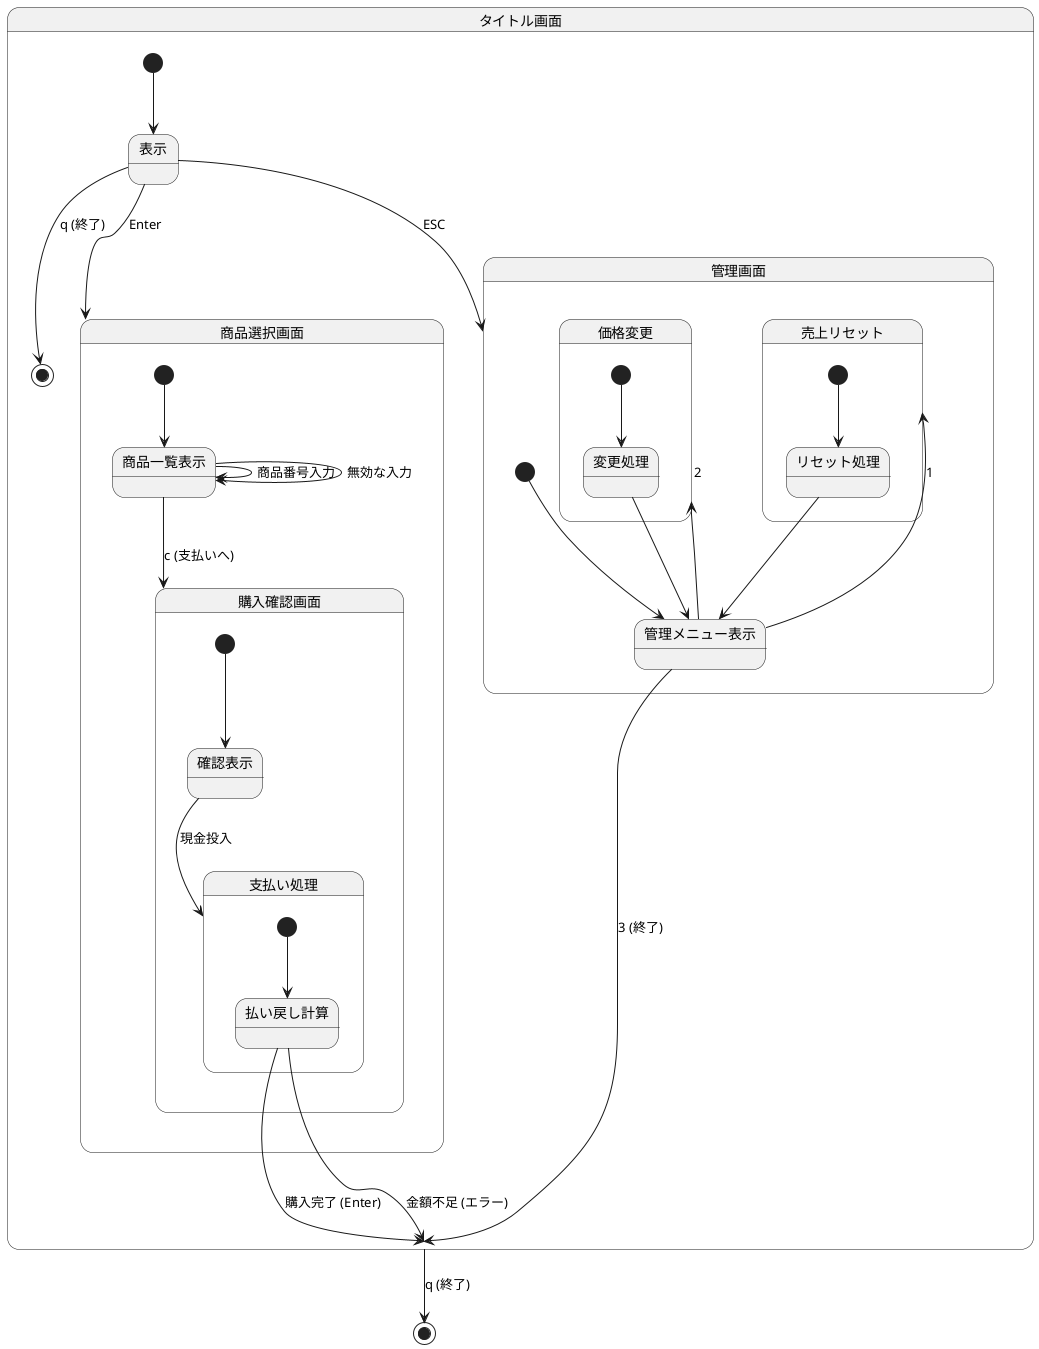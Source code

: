 @startuml 券売機のステートマシン図
state タイトル画面 {
  [*] --> 表示
  表示 --> 商品選択画面 : Enter
  表示 --> 管理画面 : ESC
  表示 --> [*] : q (終了)
}
state 商品選択画面 {
  [*] --> 商品一覧表示
  商品一覧表示 --> 商品一覧表示 : 商品番号入力
  商品一覧表示 --> 購入確認画面 : c (支払いへ)
  商品一覧表示 --> 商品一覧表示 : 無効な入力
}
state 購入確認画面 {
  [*] --> 確認表示
  確認表示 --> 支払い処理 : 現金投入
}
state 支払い処理 {
  [*] --> 払い戻し計算
  払い戻し計算 --> タイトル画面 : 購入完了 (Enter)
  払い戻し計算 --> タイトル画面 : 金額不足 (エラー)
}
state 管理画面 {
  [*] --> 管理メニュー表示
  管理メニュー表示 --> タイトル画面 : 3 (終了)
  管理メニュー表示 --> 売上リセット : 1
  state 売上リセット {
    [*] --> リセット処理
    リセット処理 --> 管理メニュー表示
  }
  管理メニュー表示 --> 価格変更 : 2
  state 価格変更 {
    [*] --> 変更処理
    変更処理 --> 管理メニュー表示
  }
}
タイトル画面 --> [*] : q (終了)
@enduml